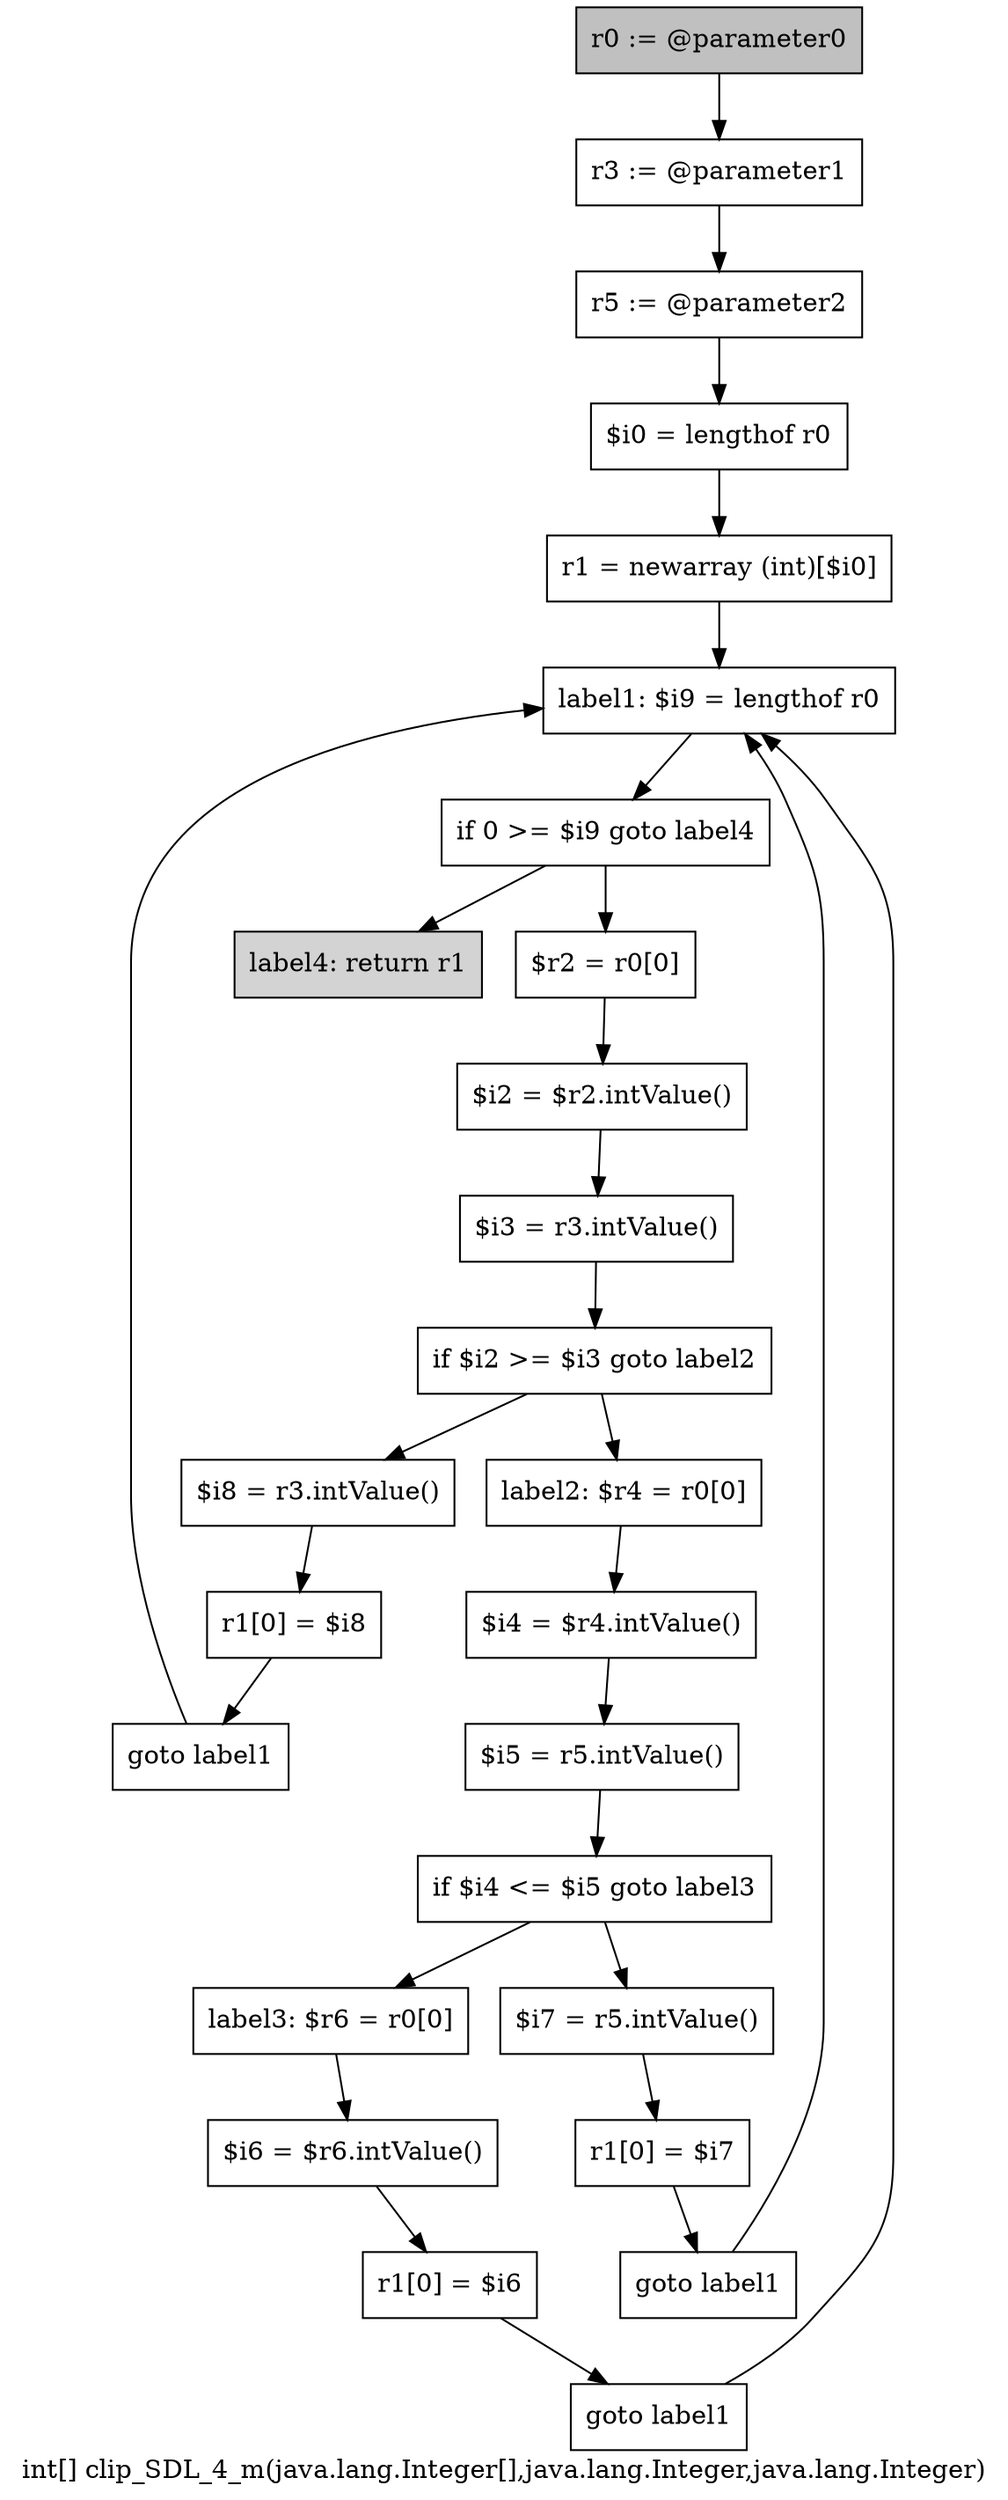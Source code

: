 digraph "int[] clip_SDL_4_m(java.lang.Integer[],java.lang.Integer,java.lang.Integer)" {
    label="int[] clip_SDL_4_m(java.lang.Integer[],java.lang.Integer,java.lang.Integer)";
    node [shape=box];
    "0" [style=filled,fillcolor=gray,label="r0 := @parameter0",];
    "1" [label="r3 := @parameter1",];
    "0"->"1";
    "2" [label="r5 := @parameter2",];
    "1"->"2";
    "3" [label="$i0 = lengthof r0",];
    "2"->"3";
    "4" [label="r1 = newarray (int)[$i0]",];
    "3"->"4";
    "5" [label="label1: $i9 = lengthof r0",];
    "4"->"5";
    "6" [label="if 0 >= $i9 goto label4",];
    "5"->"6";
    "7" [label="$r2 = r0[0]",];
    "6"->"7";
    "25" [style=filled,fillcolor=lightgray,label="label4: return r1",];
    "6"->"25";
    "8" [label="$i2 = $r2.intValue()",];
    "7"->"8";
    "9" [label="$i3 = r3.intValue()",];
    "8"->"9";
    "10" [label="if $i2 >= $i3 goto label2",];
    "9"->"10";
    "11" [label="$i8 = r3.intValue()",];
    "10"->"11";
    "14" [label="label2: $r4 = r0[0]",];
    "10"->"14";
    "12" [label="r1[0] = $i8",];
    "11"->"12";
    "13" [label="goto label1",];
    "12"->"13";
    "13"->"5";
    "15" [label="$i4 = $r4.intValue()",];
    "14"->"15";
    "16" [label="$i5 = r5.intValue()",];
    "15"->"16";
    "17" [label="if $i4 <= $i5 goto label3",];
    "16"->"17";
    "18" [label="$i7 = r5.intValue()",];
    "17"->"18";
    "21" [label="label3: $r6 = r0[0]",];
    "17"->"21";
    "19" [label="r1[0] = $i7",];
    "18"->"19";
    "20" [label="goto label1",];
    "19"->"20";
    "20"->"5";
    "22" [label="$i6 = $r6.intValue()",];
    "21"->"22";
    "23" [label="r1[0] = $i6",];
    "22"->"23";
    "24" [label="goto label1",];
    "23"->"24";
    "24"->"5";
}
